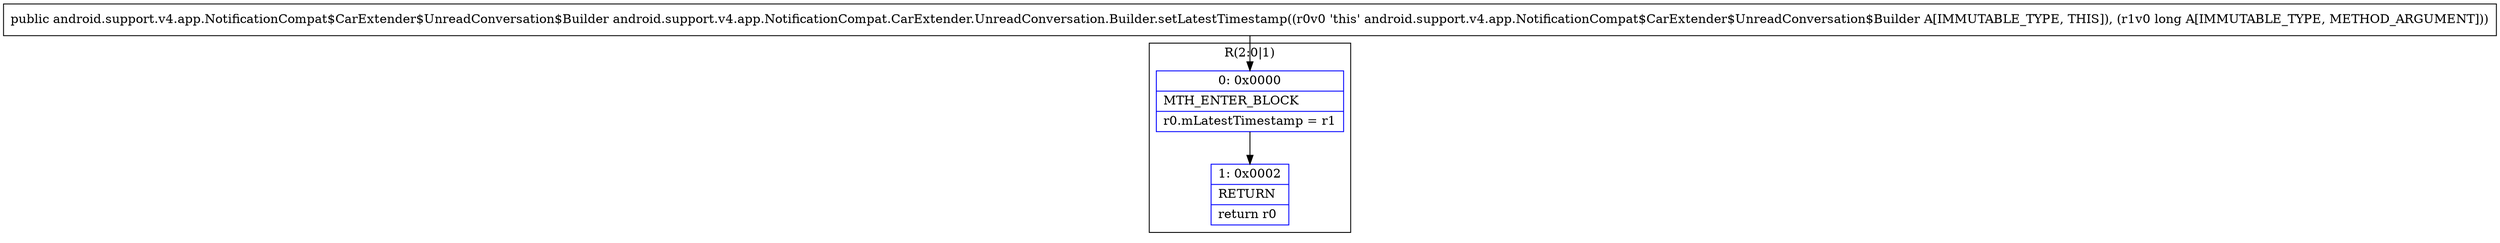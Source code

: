 digraph "CFG forandroid.support.v4.app.NotificationCompat.CarExtender.UnreadConversation.Builder.setLatestTimestamp(J)Landroid\/support\/v4\/app\/NotificationCompat$CarExtender$UnreadConversation$Builder;" {
subgraph cluster_Region_1692136495 {
label = "R(2:0|1)";
node [shape=record,color=blue];
Node_0 [shape=record,label="{0\:\ 0x0000|MTH_ENTER_BLOCK\l|r0.mLatestTimestamp = r1\l}"];
Node_1 [shape=record,label="{1\:\ 0x0002|RETURN\l|return r0\l}"];
}
MethodNode[shape=record,label="{public android.support.v4.app.NotificationCompat$CarExtender$UnreadConversation$Builder android.support.v4.app.NotificationCompat.CarExtender.UnreadConversation.Builder.setLatestTimestamp((r0v0 'this' android.support.v4.app.NotificationCompat$CarExtender$UnreadConversation$Builder A[IMMUTABLE_TYPE, THIS]), (r1v0 long A[IMMUTABLE_TYPE, METHOD_ARGUMENT])) }"];
MethodNode -> Node_0;
Node_0 -> Node_1;
}

